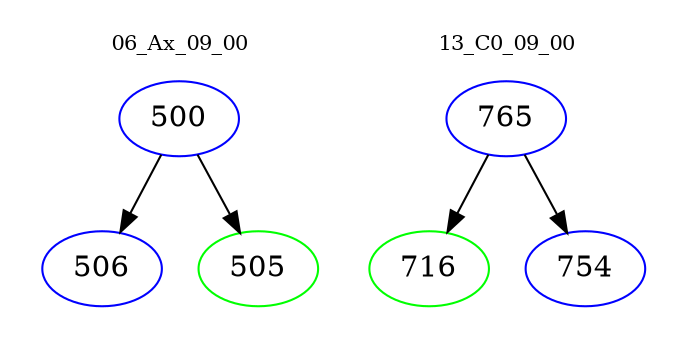 digraph{
subgraph cluster_0 {
color = white
label = "06_Ax_09_00";
fontsize=10;
T0_500 [label="500", color="blue"]
T0_500 -> T0_506 [color="black"]
T0_506 [label="506", color="blue"]
T0_500 -> T0_505 [color="black"]
T0_505 [label="505", color="green"]
}
subgraph cluster_1 {
color = white
label = "13_C0_09_00";
fontsize=10;
T1_765 [label="765", color="blue"]
T1_765 -> T1_716 [color="black"]
T1_716 [label="716", color="green"]
T1_765 -> T1_754 [color="black"]
T1_754 [label="754", color="blue"]
}
}
